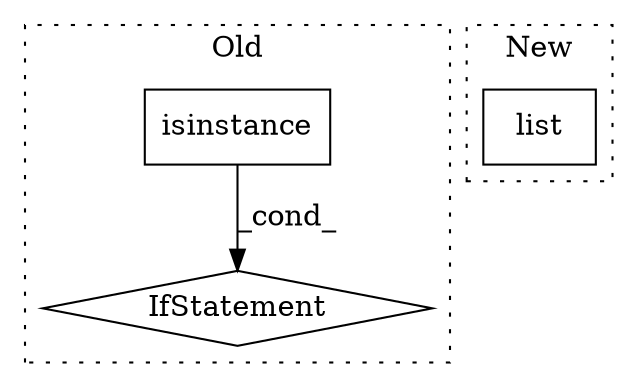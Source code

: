 digraph G {
subgraph cluster0 {
1 [label="isinstance" a="32" s="7034,7055" l="11,1" shape="box"];
3 [label="IfStatement" a="25" s="7030,7056" l="4,2" shape="diamond"];
label = "Old";
style="dotted";
}
subgraph cluster1 {
2 [label="list" a="32" s="2485,2512" l="5,1" shape="box"];
label = "New";
style="dotted";
}
1 -> 3 [label="_cond_"];
}